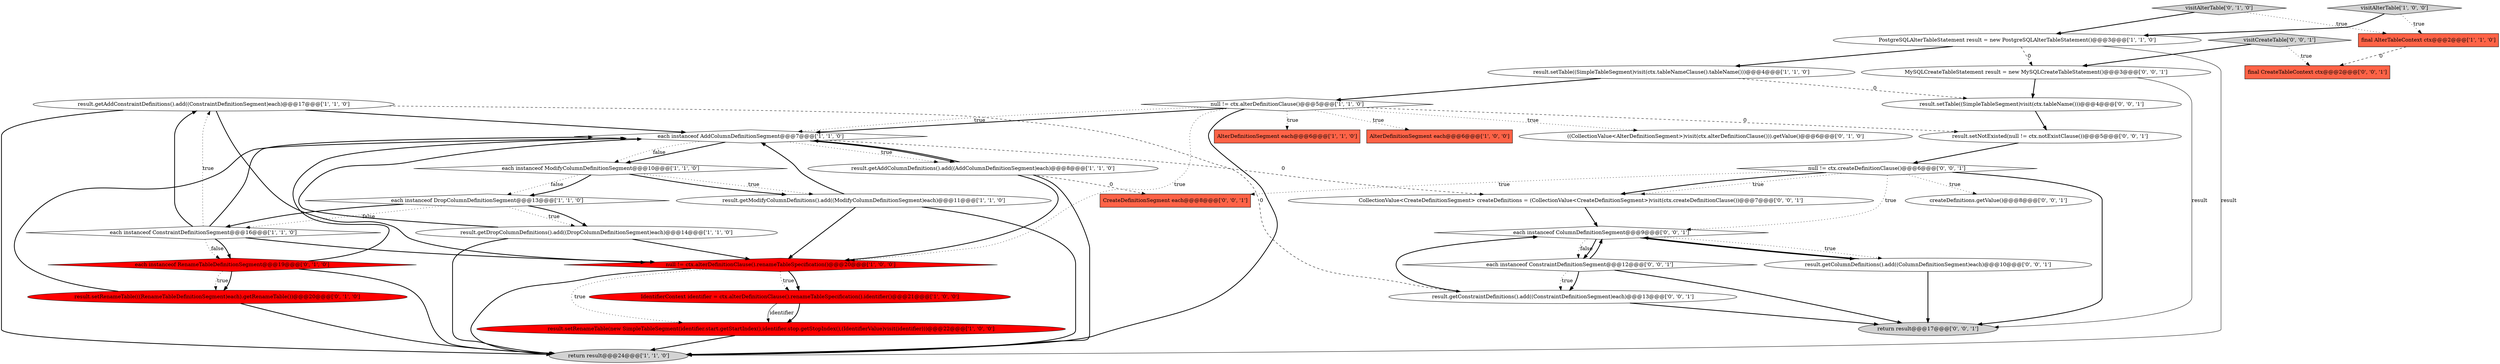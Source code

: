 digraph {
23 [style = filled, label = "MySQLCreateTableStatement result = new MySQLCreateTableStatement()@@@3@@@['0', '0', '1']", fillcolor = white, shape = ellipse image = "AAA0AAABBB3BBB"];
25 [style = filled, label = "final CreateTableContext ctx@@@2@@@['0', '0', '1']", fillcolor = tomato, shape = box image = "AAA0AAABBB3BBB"];
13 [style = filled, label = "result.getModifyColumnDefinitions().add((ModifyColumnDefinitionSegment)each)@@@11@@@['1', '1', '0']", fillcolor = white, shape = ellipse image = "AAA0AAABBB1BBB"];
30 [style = filled, label = "createDefinitions.getValue()@@@8@@@['0', '0', '1']", fillcolor = white, shape = ellipse image = "AAA0AAABBB3BBB"];
2 [style = filled, label = "null != ctx.alterDefinitionClause()@@@5@@@['1', '1', '0']", fillcolor = white, shape = diamond image = "AAA0AAABBB1BBB"];
22 [style = filled, label = "visitAlterTable['0', '1', '0']", fillcolor = lightgray, shape = diamond image = "AAA0AAABBB2BBB"];
8 [style = filled, label = "result.getDropColumnDefinitions().add((DropColumnDefinitionSegment)each)@@@14@@@['1', '1', '0']", fillcolor = white, shape = ellipse image = "AAA0AAABBB1BBB"];
7 [style = filled, label = "each instanceof ModifyColumnDefinitionSegment@@@10@@@['1', '1', '0']", fillcolor = white, shape = diamond image = "AAA0AAABBB1BBB"];
17 [style = filled, label = "result.setTable((SimpleTableSegment)visit(ctx.tableNameClause().tableName()))@@@4@@@['1', '1', '0']", fillcolor = white, shape = ellipse image = "AAA0AAABBB1BBB"];
11 [style = filled, label = "result.setRenameTable(new SimpleTableSegment(identifier.start.getStartIndex(),identifier.stop.getStopIndex(),(IdentifierValue)visit(identifier)))@@@22@@@['1', '0', '0']", fillcolor = red, shape = ellipse image = "AAA1AAABBB1BBB"];
24 [style = filled, label = "result.getColumnDefinitions().add((ColumnDefinitionSegment)each)@@@10@@@['0', '0', '1']", fillcolor = white, shape = ellipse image = "AAA0AAABBB3BBB"];
28 [style = filled, label = "result.setNotExisted(null != ctx.notExistClause())@@@5@@@['0', '0', '1']", fillcolor = white, shape = ellipse image = "AAA0AAABBB3BBB"];
0 [style = filled, label = "null != ctx.alterDefinitionClause().renameTableSpecification()@@@20@@@['1', '0', '0']", fillcolor = red, shape = diamond image = "AAA1AAABBB1BBB"];
12 [style = filled, label = "AlterDefinitionSegment each@@@6@@@['1', '1', '0']", fillcolor = tomato, shape = box image = "AAA0AAABBB1BBB"];
3 [style = filled, label = "AlterDefinitionSegment each@@@6@@@['1', '0', '0']", fillcolor = tomato, shape = box image = "AAA0AAABBB1BBB"];
31 [style = filled, label = "each instanceof ConstraintDefinitionSegment@@@12@@@['0', '0', '1']", fillcolor = white, shape = diamond image = "AAA0AAABBB3BBB"];
32 [style = filled, label = "result.getConstraintDefinitions().add((ConstraintDefinitionSegment)each)@@@13@@@['0', '0', '1']", fillcolor = white, shape = ellipse image = "AAA0AAABBB3BBB"];
18 [style = filled, label = "result.getAddConstraintDefinitions().add((ConstraintDefinitionSegment)each)@@@17@@@['1', '1', '0']", fillcolor = white, shape = ellipse image = "AAA0AAABBB1BBB"];
5 [style = filled, label = "IdentifierContext identifier = ctx.alterDefinitionClause().renameTableSpecification().identifier()@@@21@@@['1', '0', '0']", fillcolor = red, shape = ellipse image = "AAA1AAABBB1BBB"];
33 [style = filled, label = "visitCreateTable['0', '0', '1']", fillcolor = lightgray, shape = diamond image = "AAA0AAABBB3BBB"];
19 [style = filled, label = "((CollectionValue<AlterDefinitionSegment>)visit(ctx.alterDefinitionClause())).getValue()@@@6@@@['0', '1', '0']", fillcolor = white, shape = ellipse image = "AAA0AAABBB2BBB"];
36 [style = filled, label = "result.setTable((SimpleTableSegment)visit(ctx.tableName()))@@@4@@@['0', '0', '1']", fillcolor = white, shape = ellipse image = "AAA0AAABBB3BBB"];
4 [style = filled, label = "result.getAddColumnDefinitions().add((AddColumnDefinitionSegment)each)@@@8@@@['1', '1', '0']", fillcolor = white, shape = ellipse image = "AAA0AAABBB1BBB"];
14 [style = filled, label = "each instanceof ConstraintDefinitionSegment@@@16@@@['1', '1', '0']", fillcolor = white, shape = diamond image = "AAA0AAABBB1BBB"];
26 [style = filled, label = "each instanceof ColumnDefinitionSegment@@@9@@@['0', '0', '1']", fillcolor = white, shape = diamond image = "AAA0AAABBB3BBB"];
20 [style = filled, label = "each instanceof RenameTableDefinitionSegment@@@19@@@['0', '1', '0']", fillcolor = red, shape = diamond image = "AAA1AAABBB2BBB"];
27 [style = filled, label = "null != ctx.createDefinitionClause()@@@6@@@['0', '0', '1']", fillcolor = white, shape = diamond image = "AAA0AAABBB3BBB"];
29 [style = filled, label = "CollectionValue<CreateDefinitionSegment> createDefinitions = (CollectionValue<CreateDefinitionSegment>)visit(ctx.createDefinitionClause())@@@7@@@['0', '0', '1']", fillcolor = white, shape = ellipse image = "AAA0AAABBB3BBB"];
10 [style = filled, label = "each instanceof DropColumnDefinitionSegment@@@13@@@['1', '1', '0']", fillcolor = white, shape = diamond image = "AAA0AAABBB1BBB"];
1 [style = filled, label = "PostgreSQLAlterTableStatement result = new PostgreSQLAlterTableStatement()@@@3@@@['1', '1', '0']", fillcolor = white, shape = ellipse image = "AAA0AAABBB1BBB"];
16 [style = filled, label = "each instanceof AddColumnDefinitionSegment@@@7@@@['1', '1', '0']", fillcolor = white, shape = diamond image = "AAA0AAABBB1BBB"];
21 [style = filled, label = "result.setRenameTable(((RenameTableDefinitionSegment)each).getRenameTable())@@@20@@@['0', '1', '0']", fillcolor = red, shape = ellipse image = "AAA1AAABBB2BBB"];
35 [style = filled, label = "CreateDefinitionSegment each@@@8@@@['0', '0', '1']", fillcolor = tomato, shape = box image = "AAA0AAABBB3BBB"];
15 [style = filled, label = "return result@@@24@@@['1', '1', '0']", fillcolor = lightgray, shape = ellipse image = "AAA0AAABBB1BBB"];
9 [style = filled, label = "final AlterTableContext ctx@@@2@@@['1', '1', '0']", fillcolor = tomato, shape = box image = "AAA0AAABBB1BBB"];
6 [style = filled, label = "visitAlterTable['1', '0', '0']", fillcolor = lightgray, shape = diamond image = "AAA0AAABBB1BBB"];
34 [style = filled, label = "return result@@@17@@@['0', '0', '1']", fillcolor = lightgray, shape = ellipse image = "AAA0AAABBB3BBB"];
8->16 [style = bold, label=""];
10->8 [style = dotted, label="true"];
0->5 [style = dotted, label="true"];
26->31 [style = dotted, label="false"];
1->15 [style = solid, label="result"];
21->15 [style = bold, label=""];
4->15 [style = bold, label=""];
16->7 [style = bold, label=""];
36->28 [style = bold, label=""];
24->34 [style = bold, label=""];
32->34 [style = bold, label=""];
0->15 [style = bold, label=""];
8->0 [style = bold, label=""];
20->16 [style = bold, label=""];
10->8 [style = bold, label=""];
26->24 [style = dotted, label="true"];
2->15 [style = bold, label=""];
21->16 [style = bold, label=""];
23->36 [style = bold, label=""];
14->20 [style = dotted, label="false"];
17->36 [style = dashed, label="0"];
27->35 [style = dotted, label="true"];
20->15 [style = bold, label=""];
0->11 [style = dotted, label="true"];
14->18 [style = dotted, label="true"];
18->0 [style = bold, label=""];
4->16 [style = bold, label=""];
14->20 [style = bold, label=""];
18->32 [style = dashed, label="0"];
2->16 [style = bold, label=""];
2->3 [style = dotted, label="true"];
14->16 [style = bold, label=""];
2->0 [style = dotted, label="true"];
10->14 [style = bold, label=""];
7->13 [style = dotted, label="true"];
18->15 [style = bold, label=""];
26->24 [style = bold, label=""];
16->4 [style = dotted, label="true"];
32->26 [style = bold, label=""];
13->16 [style = bold, label=""];
4->0 [style = bold, label=""];
1->17 [style = bold, label=""];
29->26 [style = bold, label=""];
33->23 [style = bold, label=""];
17->2 [style = bold, label=""];
27->29 [style = dotted, label="true"];
2->28 [style = dashed, label="0"];
2->12 [style = dotted, label="true"];
7->10 [style = dotted, label="false"];
14->18 [style = bold, label=""];
5->11 [style = bold, label=""];
13->15 [style = bold, label=""];
27->29 [style = bold, label=""];
22->9 [style = dotted, label="true"];
4->35 [style = dashed, label="0"];
2->19 [style = dotted, label="true"];
13->0 [style = bold, label=""];
5->11 [style = solid, label="identifier"];
8->15 [style = bold, label=""];
31->32 [style = bold, label=""];
31->34 [style = bold, label=""];
6->1 [style = bold, label=""];
24->26 [style = bold, label=""];
31->26 [style = bold, label=""];
33->25 [style = dotted, label="true"];
26->31 [style = bold, label=""];
27->34 [style = bold, label=""];
6->9 [style = dotted, label="true"];
9->25 [style = dashed, label="0"];
16->7 [style = dotted, label="false"];
22->1 [style = bold, label=""];
16->4 [style = bold, label=""];
1->23 [style = dashed, label="0"];
2->16 [style = dotted, label="true"];
0->5 [style = bold, label=""];
18->16 [style = bold, label=""];
7->13 [style = bold, label=""];
7->10 [style = bold, label=""];
27->26 [style = dotted, label="true"];
10->14 [style = dotted, label="false"];
20->21 [style = dotted, label="true"];
11->15 [style = bold, label=""];
31->32 [style = dotted, label="true"];
20->21 [style = bold, label=""];
27->30 [style = dotted, label="true"];
23->34 [style = solid, label="result"];
14->0 [style = bold, label=""];
16->29 [style = dashed, label="0"];
28->27 [style = bold, label=""];
}
